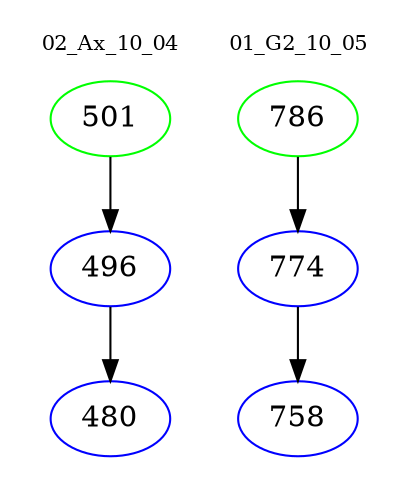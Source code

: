 digraph{
subgraph cluster_0 {
color = white
label = "02_Ax_10_04";
fontsize=10;
T0_501 [label="501", color="green"]
T0_501 -> T0_496 [color="black"]
T0_496 [label="496", color="blue"]
T0_496 -> T0_480 [color="black"]
T0_480 [label="480", color="blue"]
}
subgraph cluster_1 {
color = white
label = "01_G2_10_05";
fontsize=10;
T1_786 [label="786", color="green"]
T1_786 -> T1_774 [color="black"]
T1_774 [label="774", color="blue"]
T1_774 -> T1_758 [color="black"]
T1_758 [label="758", color="blue"]
}
}
